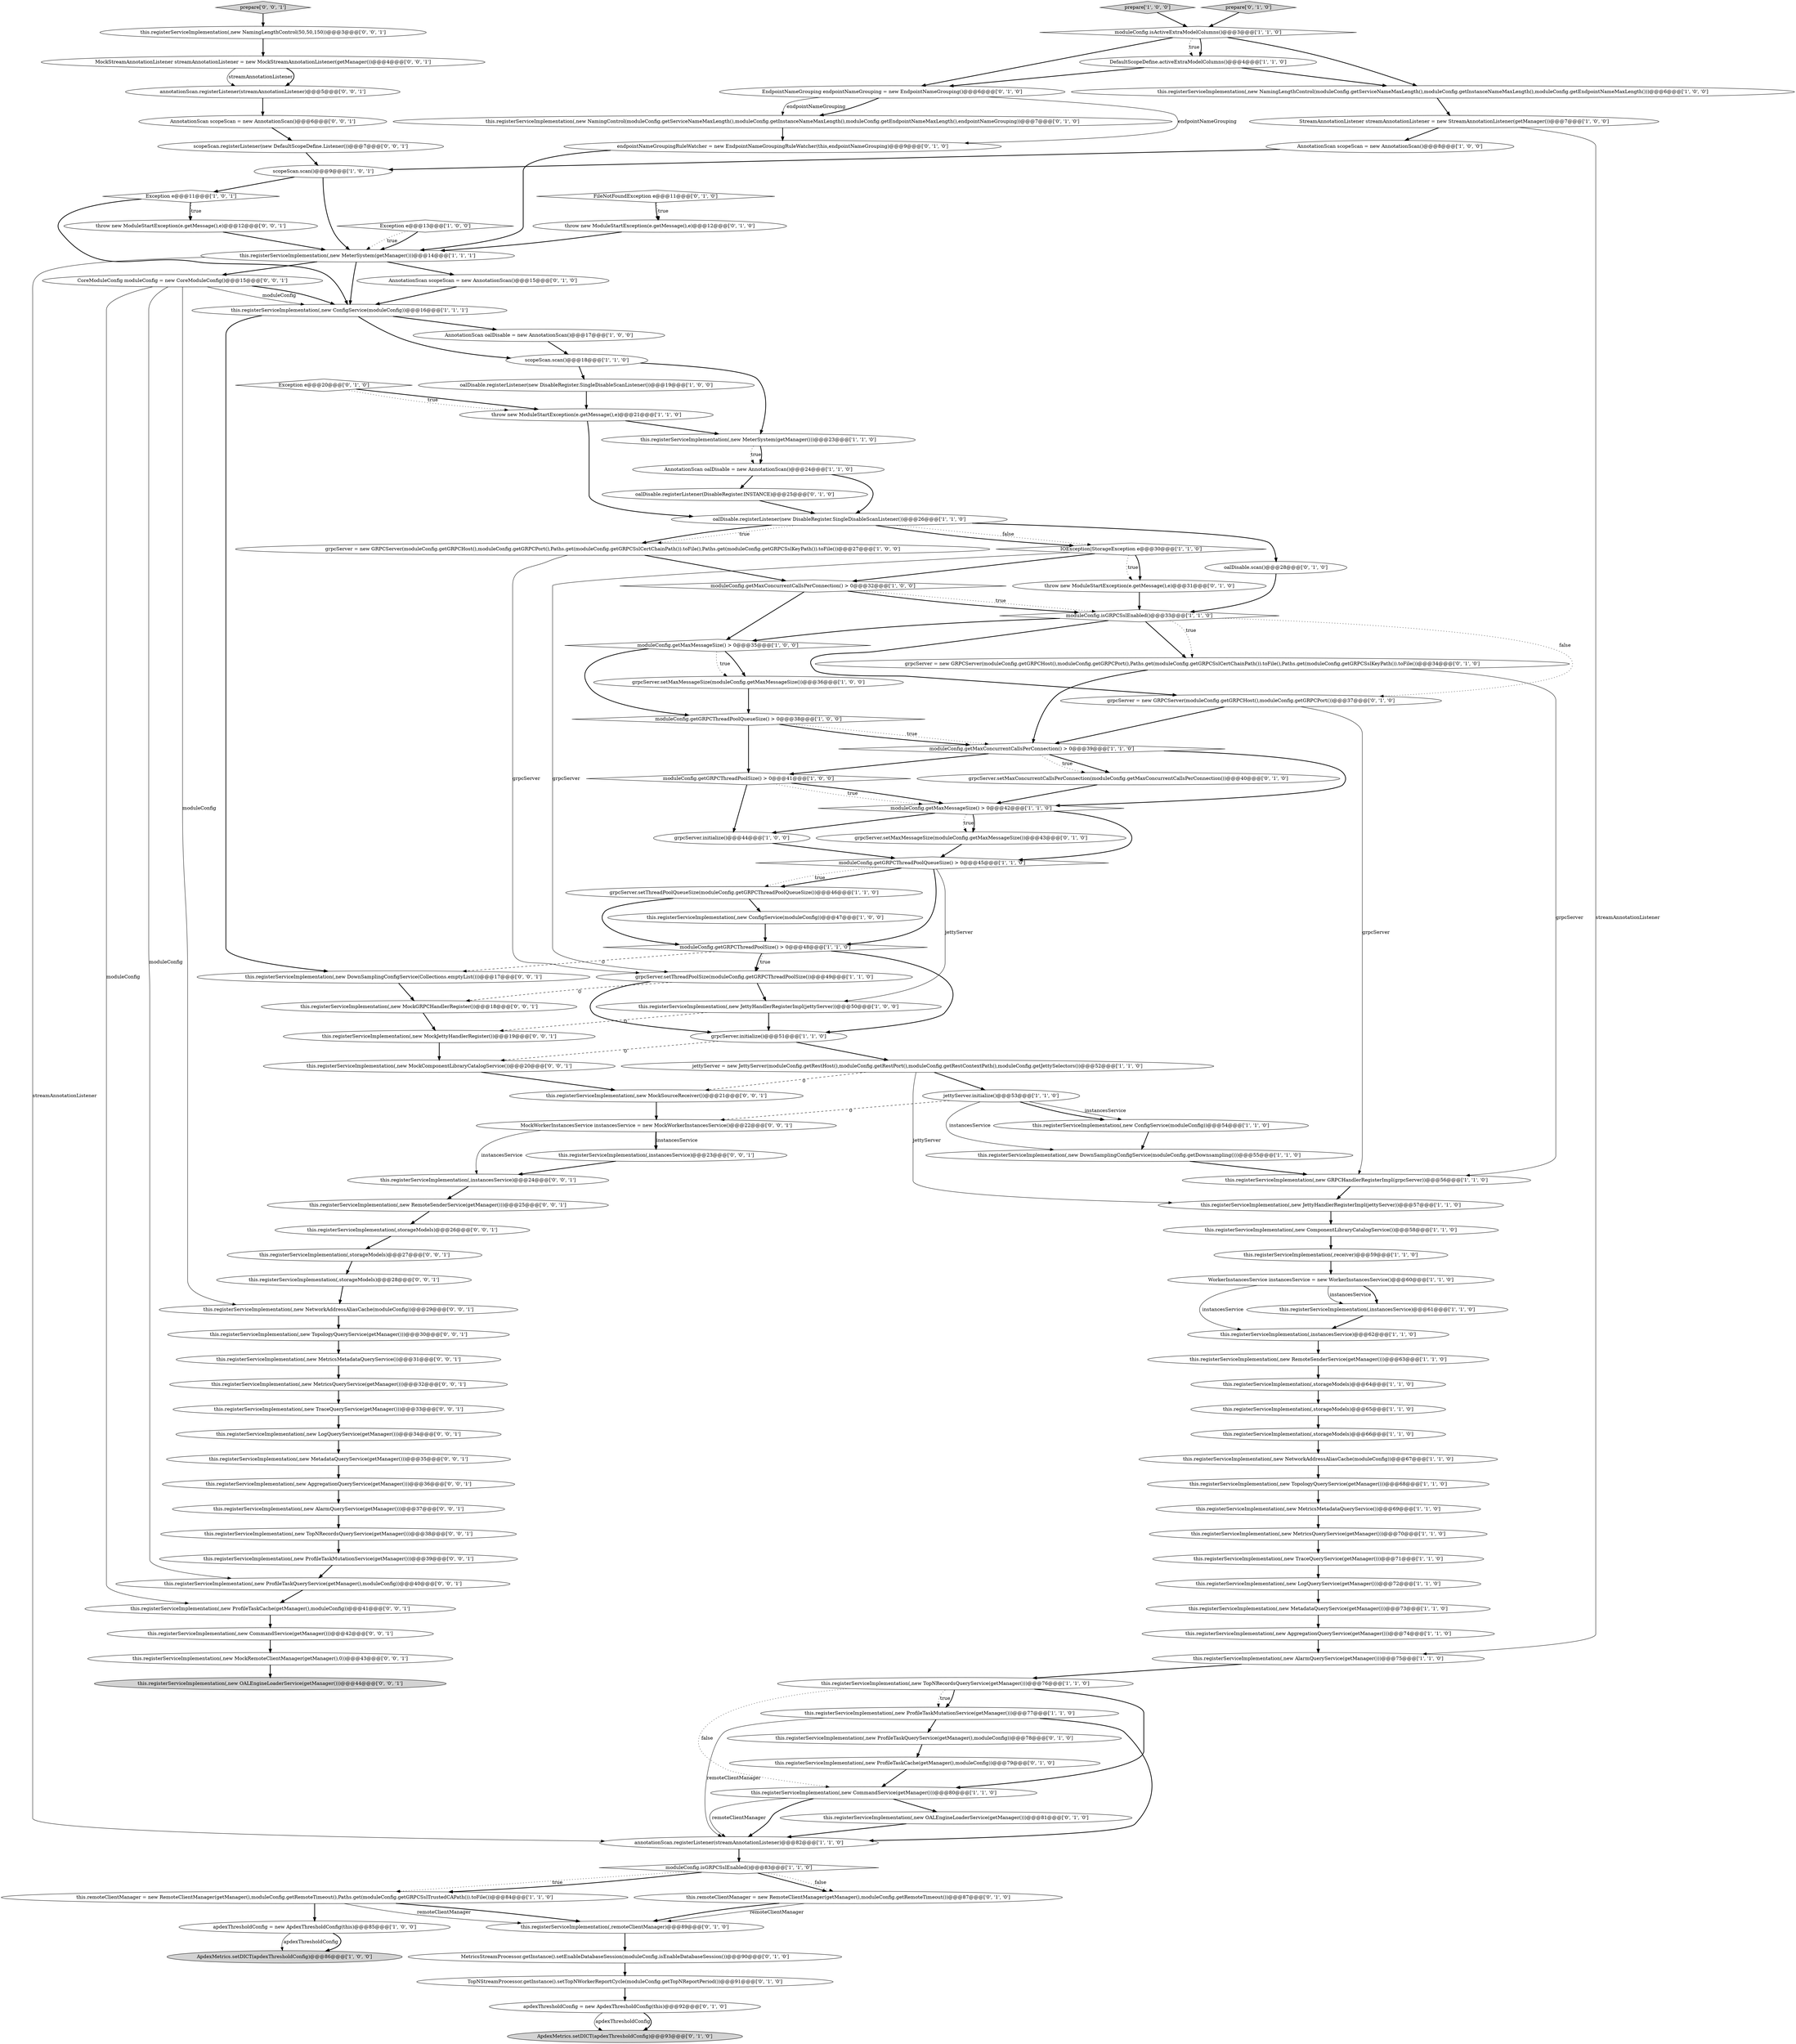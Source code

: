 digraph {
92 [style = filled, label = "this.registerServiceImplementation(,new MockComponentLibraryCatalogService())@@@20@@@['0', '0', '1']", fillcolor = white, shape = ellipse image = "AAA0AAABBB3BBB"];
125 [style = filled, label = "this.registerServiceImplementation(,new NamingLengthControl(50,50,150))@@@3@@@['0', '0', '1']", fillcolor = white, shape = ellipse image = "AAA0AAABBB3BBB"];
74 [style = filled, label = "grpcServer = new GRPCServer(moduleConfig.getGRPCHost(),moduleConfig.getGRPCPort(),Paths.get(moduleConfig.getGRPCSslCertChainPath()).toFile(),Paths.get(moduleConfig.getGRPCSslKeyPath()).toFile())@@@34@@@['0', '1', '0']", fillcolor = white, shape = ellipse image = "AAA0AAABBB2BBB"];
101 [style = filled, label = "this.registerServiceImplementation(,new MockRemoteClientManager(getManager(),0))@@@43@@@['0', '0', '1']", fillcolor = white, shape = ellipse image = "AAA0AAABBB3BBB"];
42 [style = filled, label = "this.registerServiceImplementation(,new MeterSystem(getManager()))@@@23@@@['1', '1', '0']", fillcolor = white, shape = ellipse image = "AAA0AAABBB1BBB"];
112 [style = filled, label = "this.registerServiceImplementation(,new MockJettyHandlerRegister())@@@19@@@['0', '0', '1']", fillcolor = white, shape = ellipse image = "AAA0AAABBB3BBB"];
106 [style = filled, label = "this.registerServiceImplementation(,new MetadataQueryService(getManager()))@@@35@@@['0', '0', '1']", fillcolor = white, shape = ellipse image = "AAA0AAABBB3BBB"];
12 [style = filled, label = "this.registerServiceImplementation(,new MetadataQueryService(getManager()))@@@73@@@['1', '1', '0']", fillcolor = white, shape = ellipse image = "AAA0AAABBB1BBB"];
102 [style = filled, label = "this.registerServiceImplementation(,new LogQueryService(getManager()))@@@34@@@['0', '0', '1']", fillcolor = white, shape = ellipse image = "AAA0AAABBB3BBB"];
120 [style = filled, label = "prepare['0', '0', '1']", fillcolor = lightgray, shape = diamond image = "AAA0AAABBB3BBB"];
99 [style = filled, label = "annotationScan.registerListener(streamAnnotationListener)@@@5@@@['0', '0', '1']", fillcolor = white, shape = ellipse image = "AAA0AAABBB3BBB"];
46 [style = filled, label = "this.registerServiceImplementation(,new NetworkAddressAliasCache(moduleConfig))@@@67@@@['1', '1', '0']", fillcolor = white, shape = ellipse image = "AAA0AAABBB1BBB"];
100 [style = filled, label = "CoreModuleConfig moduleConfig = new CoreModuleConfig()@@@15@@@['0', '0', '1']", fillcolor = white, shape = ellipse image = "AAA0AAABBB3BBB"];
60 [style = filled, label = "this.registerServiceImplementation(,new MeterSystem(getManager()))@@@14@@@['1', '1', '1']", fillcolor = white, shape = ellipse image = "AAA0AAABBB1BBB"];
80 [style = filled, label = "this.registerServiceImplementation(,remoteClientManager)@@@89@@@['0', '1', '0']", fillcolor = white, shape = ellipse image = "AAA0AAABBB2BBB"];
105 [style = filled, label = "this.registerServiceImplementation(,new TopologyQueryService(getManager()))@@@30@@@['0', '0', '1']", fillcolor = white, shape = ellipse image = "AAA0AAABBB3BBB"];
55 [style = filled, label = "scopeScan.scan()@@@18@@@['1', '1', '0']", fillcolor = white, shape = ellipse image = "AAA0AAABBB1BBB"];
71 [style = filled, label = "grpcServer.setMaxConcurrentCallsPerConnection(moduleConfig.getMaxConcurrentCallsPerConnection())@@@40@@@['0', '1', '0']", fillcolor = white, shape = ellipse image = "AAA0AAABBB2BBB"];
28 [style = filled, label = "this.registerServiceImplementation(,new AggregationQueryService(getManager()))@@@74@@@['1', '1', '0']", fillcolor = white, shape = ellipse image = "AAA0AAABBB1BBB"];
31 [style = filled, label = "scopeScan.scan()@@@9@@@['1', '0', '1']", fillcolor = white, shape = ellipse image = "AAA0AAABBB1BBB"];
49 [style = filled, label = "grpcServer.setMaxMessageSize(moduleConfig.getMaxMessageSize())@@@36@@@['1', '0', '0']", fillcolor = white, shape = ellipse image = "AAA0AAABBB1BBB"];
29 [style = filled, label = "this.registerServiceImplementation(,new JettyHandlerRegisterImpl(jettyServer))@@@50@@@['1', '0', '0']", fillcolor = white, shape = ellipse image = "AAA0AAABBB1BBB"];
53 [style = filled, label = "this.registerServiceImplementation(,storageModels)@@@65@@@['1', '1', '0']", fillcolor = white, shape = ellipse image = "AAA0AAABBB1BBB"];
94 [style = filled, label = "this.registerServiceImplementation(,new ProfileTaskMutationService(getManager()))@@@39@@@['0', '0', '1']", fillcolor = white, shape = ellipse image = "AAA0AAABBB3BBB"];
86 [style = filled, label = "this.registerServiceImplementation(,new NamingControl(moduleConfig.getServiceNameMaxLength(),moduleConfig.getInstanceNameMaxLength(),moduleConfig.getEndpointNameMaxLength(),endpointNameGrouping))@@@7@@@['0', '1', '0']", fillcolor = white, shape = ellipse image = "AAA1AAABBB2BBB"];
107 [style = filled, label = "scopeScan.registerListener(new DefaultScopeDefine.Listener())@@@7@@@['0', '0', '1']", fillcolor = white, shape = ellipse image = "AAA0AAABBB3BBB"];
73 [style = filled, label = "throw new ModuleStartException(e.getMessage(),e)@@@31@@@['0', '1', '0']", fillcolor = white, shape = ellipse image = "AAA0AAABBB2BBB"];
84 [style = filled, label = "prepare['0', '1', '0']", fillcolor = lightgray, shape = diamond image = "AAA0AAABBB2BBB"];
63 [style = filled, label = "this.registerServiceImplementation(,new GRPCHandlerRegisterImpl(grpcServer))@@@56@@@['1', '1', '0']", fillcolor = white, shape = ellipse image = "AAA0AAABBB1BBB"];
52 [style = filled, label = "jettyServer = new JettyServer(moduleConfig.getRestHost(),moduleConfig.getRestPort(),moduleConfig.getRestContextPath(),moduleConfig.getJettySelectors())@@@52@@@['1', '1', '0']", fillcolor = white, shape = ellipse image = "AAA0AAABBB1BBB"];
67 [style = filled, label = "throw new ModuleStartException(e.getMessage(),e)@@@21@@@['1', '1', '0']", fillcolor = white, shape = ellipse image = "AAA0AAABBB1BBB"];
38 [style = filled, label = "this.registerServiceImplementation(,instancesService)@@@61@@@['1', '1', '0']", fillcolor = white, shape = ellipse image = "AAA0AAABBB1BBB"];
2 [style = filled, label = "moduleConfig.isActiveExtraModelColumns()@@@3@@@['1', '1', '0']", fillcolor = white, shape = diamond image = "AAA0AAABBB1BBB"];
10 [style = filled, label = "Exception e@@@13@@@['1', '0', '0']", fillcolor = white, shape = diamond image = "AAA0AAABBB1BBB"];
27 [style = filled, label = "this.registerServiceImplementation(,instancesService)@@@62@@@['1', '1', '0']", fillcolor = white, shape = ellipse image = "AAA0AAABBB1BBB"];
81 [style = filled, label = "MetricsStreamProcessor.getInstance().setEnableDatabaseSession(moduleConfig.isEnableDatabaseSession())@@@90@@@['0', '1', '0']", fillcolor = white, shape = ellipse image = "AAA0AAABBB2BBB"];
93 [style = filled, label = "this.registerServiceImplementation(,instancesService)@@@24@@@['0', '0', '1']", fillcolor = white, shape = ellipse image = "AAA0AAABBB3BBB"];
95 [style = filled, label = "this.registerServiceImplementation(,new MetricsQueryService(getManager()))@@@32@@@['0', '0', '1']", fillcolor = white, shape = ellipse image = "AAA0AAABBB3BBB"];
22 [style = filled, label = "IOException|StorageException e@@@30@@@['1', '1', '0']", fillcolor = white, shape = diamond image = "AAA0AAABBB1BBB"];
20 [style = filled, label = "moduleConfig.getMaxConcurrentCallsPerConnection() > 0@@@39@@@['1', '1', '0']", fillcolor = white, shape = diamond image = "AAA0AAABBB1BBB"];
126 [style = filled, label = "this.registerServiceImplementation(,new AggregationQueryService(getManager()))@@@36@@@['0', '0', '1']", fillcolor = white, shape = ellipse image = "AAA0AAABBB3BBB"];
68 [style = filled, label = "grpcServer.setMaxMessageSize(moduleConfig.getMaxMessageSize())@@@43@@@['0', '1', '0']", fillcolor = white, shape = ellipse image = "AAA0AAABBB2BBB"];
69 [style = filled, label = "AnnotationScan scopeScan = new AnnotationScan()@@@15@@@['0', '1', '0']", fillcolor = white, shape = ellipse image = "AAA0AAABBB2BBB"];
124 [style = filled, label = "AnnotationScan scopeScan = new AnnotationScan()@@@6@@@['0', '0', '1']", fillcolor = white, shape = ellipse image = "AAA0AAABBB3BBB"];
82 [style = filled, label = "ApdexMetrics.setDICT(apdexThresholdConfig)@@@93@@@['0', '1', '0']", fillcolor = lightgray, shape = ellipse image = "AAA0AAABBB2BBB"];
87 [style = filled, label = "grpcServer = new GRPCServer(moduleConfig.getGRPCHost(),moduleConfig.getGRPCPort())@@@37@@@['0', '1', '0']", fillcolor = white, shape = ellipse image = "AAA0AAABBB2BBB"];
0 [style = filled, label = "moduleConfig.getMaxConcurrentCallsPerConnection() > 0@@@32@@@['1', '0', '0']", fillcolor = white, shape = diamond image = "AAA0AAABBB1BBB"];
32 [style = filled, label = "this.registerServiceImplementation(,new LogQueryService(getManager()))@@@72@@@['1', '1', '0']", fillcolor = white, shape = ellipse image = "AAA0AAABBB1BBB"];
17 [style = filled, label = "this.remoteClientManager = new RemoteClientManager(getManager(),moduleConfig.getRemoteTimeout(),Paths.get(moduleConfig.getGRPCSslTrustedCAPath()).toFile())@@@84@@@['1', '1', '0']", fillcolor = white, shape = ellipse image = "AAA0AAABBB1BBB"];
25 [style = filled, label = "ApdexMetrics.setDICT(apdexThresholdConfig)@@@86@@@['1', '0', '0']", fillcolor = lightgray, shape = ellipse image = "AAA0AAABBB1BBB"];
8 [style = filled, label = "moduleConfig.getGRPCThreadPoolQueueSize() > 0@@@38@@@['1', '0', '0']", fillcolor = white, shape = diamond image = "AAA0AAABBB1BBB"];
47 [style = filled, label = "this.registerServiceImplementation(,new ConfigService(moduleConfig))@@@16@@@['1', '1', '1']", fillcolor = white, shape = ellipse image = "AAA0AAABBB1BBB"];
111 [style = filled, label = "this.registerServiceImplementation(,new TopNRecordsQueryService(getManager()))@@@38@@@['0', '0', '1']", fillcolor = white, shape = ellipse image = "AAA0AAABBB3BBB"];
89 [style = filled, label = "oalDisable.registerListener(DisableRegister.INSTANCE)@@@25@@@['0', '1', '0']", fillcolor = white, shape = ellipse image = "AAA0AAABBB2BBB"];
61 [style = filled, label = "this.registerServiceImplementation(,new ConfigService(moduleConfig))@@@47@@@['1', '0', '0']", fillcolor = white, shape = ellipse image = "AAA0AAABBB1BBB"];
16 [style = filled, label = "this.registerServiceImplementation(,new ConfigService(moduleConfig))@@@54@@@['1', '1', '0']", fillcolor = white, shape = ellipse image = "AAA0AAABBB1BBB"];
13 [style = filled, label = "this.registerServiceImplementation(,new NamingLengthControl(moduleConfig.getServiceNameMaxLength(),moduleConfig.getInstanceNameMaxLength(),moduleConfig.getEndpointNameMaxLength()))@@@6@@@['1', '0', '0']", fillcolor = white, shape = ellipse image = "AAA0AAABBB1BBB"];
23 [style = filled, label = "this.registerServiceImplementation(,storageModels)@@@64@@@['1', '1', '0']", fillcolor = white, shape = ellipse image = "AAA0AAABBB1BBB"];
114 [style = filled, label = "throw new ModuleStartException(e.getMessage(),e)@@@12@@@['0', '0', '1']", fillcolor = white, shape = ellipse image = "AAA0AAABBB3BBB"];
7 [style = filled, label = "grpcServer = new GRPCServer(moduleConfig.getGRPCHost(),moduleConfig.getGRPCPort(),Paths.get(moduleConfig.getGRPCSslCertChainPath()).toFile(),Paths.get(moduleConfig.getGRPCSslKeyPath()).toFile())@@@27@@@['1', '0', '0']", fillcolor = white, shape = ellipse image = "AAA0AAABBB1BBB"];
14 [style = filled, label = "apdexThresholdConfig = new ApdexThresholdConfig(this)@@@85@@@['1', '0', '0']", fillcolor = white, shape = ellipse image = "AAA0AAABBB1BBB"];
79 [style = filled, label = "oalDisable.scan()@@@28@@@['0', '1', '0']", fillcolor = white, shape = ellipse image = "AAA0AAABBB2BBB"];
123 [style = filled, label = "this.registerServiceImplementation(,new RemoteSenderService(getManager()))@@@25@@@['0', '0', '1']", fillcolor = white, shape = ellipse image = "AAA0AAABBB3BBB"];
1 [style = filled, label = "moduleConfig.getGRPCThreadPoolQueueSize() > 0@@@45@@@['1', '1', '0']", fillcolor = white, shape = diamond image = "AAA0AAABBB1BBB"];
45 [style = filled, label = "this.registerServiceImplementation(,new CommandService(getManager()))@@@80@@@['1', '1', '0']", fillcolor = white, shape = ellipse image = "AAA0AAABBB1BBB"];
19 [style = filled, label = "this.registerServiceImplementation(,new TopNRecordsQueryService(getManager()))@@@76@@@['1', '1', '0']", fillcolor = white, shape = ellipse image = "AAA0AAABBB1BBB"];
98 [style = filled, label = "this.registerServiceImplementation(,new ProfileTaskQueryService(getManager(),moduleConfig))@@@40@@@['0', '0', '1']", fillcolor = white, shape = ellipse image = "AAA0AAABBB3BBB"];
34 [style = filled, label = "grpcServer.setThreadPoolQueueSize(moduleConfig.getGRPCThreadPoolQueueSize())@@@46@@@['1', '1', '0']", fillcolor = white, shape = ellipse image = "AAA0AAABBB1BBB"];
62 [style = filled, label = "this.registerServiceImplementation(,receiver)@@@59@@@['1', '1', '0']", fillcolor = white, shape = ellipse image = "AAA0AAABBB1BBB"];
117 [style = filled, label = "this.registerServiceImplementation(,new CommandService(getManager()))@@@42@@@['0', '0', '1']", fillcolor = white, shape = ellipse image = "AAA0AAABBB3BBB"];
66 [style = filled, label = "AnnotationScan oalDisable = new AnnotationScan()@@@17@@@['1', '0', '0']", fillcolor = white, shape = ellipse image = "AAA0AAABBB1BBB"];
109 [style = filled, label = "this.registerServiceImplementation(,storageModels)@@@26@@@['0', '0', '1']", fillcolor = white, shape = ellipse image = "AAA0AAABBB3BBB"];
37 [style = filled, label = "oalDisable.registerListener(new DisableRegister.SingleDisableScanListener())@@@19@@@['1', '0', '0']", fillcolor = white, shape = ellipse image = "AAA0AAABBB1BBB"];
21 [style = filled, label = "moduleConfig.isGRPCSslEnabled()@@@83@@@['1', '1', '0']", fillcolor = white, shape = diamond image = "AAA0AAABBB1BBB"];
90 [style = filled, label = "TopNStreamProcessor.getInstance().setTopNWorkerReportCycle(moduleConfig.getTopNReportPeriod())@@@91@@@['0', '1', '0']", fillcolor = white, shape = ellipse image = "AAA0AAABBB2BBB"];
76 [style = filled, label = "this.remoteClientManager = new RemoteClientManager(getManager(),moduleConfig.getRemoteTimeout())@@@87@@@['0', '1', '0']", fillcolor = white, shape = ellipse image = "AAA0AAABBB2BBB"];
118 [style = filled, label = "this.registerServiceImplementation(,new OALEngineLoaderService(getManager()))@@@44@@@['0', '0', '1']", fillcolor = lightgray, shape = ellipse image = "AAA0AAABBB3BBB"];
85 [style = filled, label = "FileNotFoundException e@@@11@@@['0', '1', '0']", fillcolor = white, shape = diamond image = "AAA1AAABBB2BBB"];
4 [style = filled, label = "moduleConfig.getMaxMessageSize() > 0@@@35@@@['1', '0', '0']", fillcolor = white, shape = diamond image = "AAA0AAABBB1BBB"];
51 [style = filled, label = "AnnotationScan scopeScan = new AnnotationScan()@@@8@@@['1', '0', '0']", fillcolor = white, shape = ellipse image = "AAA0AAABBB1BBB"];
43 [style = filled, label = "this.registerServiceImplementation(,new MetricsQueryService(getManager()))@@@70@@@['1', '1', '0']", fillcolor = white, shape = ellipse image = "AAA0AAABBB1BBB"];
39 [style = filled, label = "AnnotationScan oalDisable = new AnnotationScan()@@@24@@@['1', '1', '0']", fillcolor = white, shape = ellipse image = "AAA0AAABBB1BBB"];
78 [style = filled, label = "this.registerServiceImplementation(,new ProfileTaskCache(getManager(),moduleConfig))@@@79@@@['0', '1', '0']", fillcolor = white, shape = ellipse image = "AAA0AAABBB2BBB"];
36 [style = filled, label = "grpcServer.initialize()@@@44@@@['1', '0', '0']", fillcolor = white, shape = ellipse image = "AAA0AAABBB1BBB"];
48 [style = filled, label = "jettyServer.initialize()@@@53@@@['1', '1', '0']", fillcolor = white, shape = ellipse image = "AAA0AAABBB1BBB"];
50 [style = filled, label = "this.registerServiceImplementation(,new MetricsMetadataQueryService())@@@69@@@['1', '1', '0']", fillcolor = white, shape = ellipse image = "AAA0AAABBB1BBB"];
77 [style = filled, label = "this.registerServiceImplementation(,new ProfileTaskQueryService(getManager(),moduleConfig))@@@78@@@['0', '1', '0']", fillcolor = white, shape = ellipse image = "AAA0AAABBB2BBB"];
88 [style = filled, label = "apdexThresholdConfig = new ApdexThresholdConfig(this)@@@92@@@['0', '1', '0']", fillcolor = white, shape = ellipse image = "AAA0AAABBB2BBB"];
104 [style = filled, label = "this.registerServiceImplementation(,new NetworkAddressAliasCache(moduleConfig))@@@29@@@['0', '0', '1']", fillcolor = white, shape = ellipse image = "AAA0AAABBB3BBB"];
11 [style = filled, label = "this.registerServiceImplementation(,new TopologyQueryService(getManager()))@@@68@@@['1', '1', '0']", fillcolor = white, shape = ellipse image = "AAA0AAABBB1BBB"];
58 [style = filled, label = "moduleConfig.getGRPCThreadPoolSize() > 0@@@41@@@['1', '0', '0']", fillcolor = white, shape = diamond image = "AAA0AAABBB1BBB"];
15 [style = filled, label = "oalDisable.registerListener(new DisableRegister.SingleDisableScanListener())@@@26@@@['1', '1', '0']", fillcolor = white, shape = ellipse image = "AAA0AAABBB1BBB"];
6 [style = filled, label = "moduleConfig.getGRPCThreadPoolSize() > 0@@@48@@@['1', '1', '0']", fillcolor = white, shape = diamond image = "AAA0AAABBB1BBB"];
108 [style = filled, label = "this.registerServiceImplementation(,new MockGRPCHandlerRegister())@@@18@@@['0', '0', '1']", fillcolor = white, shape = ellipse image = "AAA0AAABBB3BBB"];
83 [style = filled, label = "EndpointNameGrouping endpointNameGrouping = new EndpointNameGrouping()@@@6@@@['0', '1', '0']", fillcolor = white, shape = ellipse image = "AAA0AAABBB2BBB"];
110 [style = filled, label = "MockStreamAnnotationListener streamAnnotationListener = new MockStreamAnnotationListener(getManager())@@@4@@@['0', '0', '1']", fillcolor = white, shape = ellipse image = "AAA0AAABBB3BBB"];
70 [style = filled, label = "throw new ModuleStartException(e.getMessage(),e)@@@12@@@['0', '1', '0']", fillcolor = white, shape = ellipse image = "AAA1AAABBB2BBB"];
54 [style = filled, label = "this.registerServiceImplementation(,new DownSamplingConfigService(moduleConfig.getDownsampling()))@@@55@@@['1', '1', '0']", fillcolor = white, shape = ellipse image = "AAA0AAABBB1BBB"];
57 [style = filled, label = "annotationScan.registerListener(streamAnnotationListener)@@@82@@@['1', '1', '0']", fillcolor = white, shape = ellipse image = "AAA0AAABBB1BBB"];
24 [style = filled, label = "this.registerServiceImplementation(,new TraceQueryService(getManager()))@@@71@@@['1', '1', '0']", fillcolor = white, shape = ellipse image = "AAA0AAABBB1BBB"];
122 [style = filled, label = "this.registerServiceImplementation(,new TraceQueryService(getManager()))@@@33@@@['0', '0', '1']", fillcolor = white, shape = ellipse image = "AAA0AAABBB3BBB"];
56 [style = filled, label = "grpcServer.initialize()@@@51@@@['1', '1', '0']", fillcolor = white, shape = ellipse image = "AAA0AAABBB1BBB"];
91 [style = filled, label = "Exception e@@@20@@@['0', '1', '0']", fillcolor = white, shape = diamond image = "AAA0AAABBB2BBB"];
64 [style = filled, label = "this.registerServiceImplementation(,new JettyHandlerRegisterImpl(jettyServer))@@@57@@@['1', '1', '0']", fillcolor = white, shape = ellipse image = "AAA0AAABBB1BBB"];
40 [style = filled, label = "this.registerServiceImplementation(,new ComponentLibraryCatalogService())@@@58@@@['1', '1', '0']", fillcolor = white, shape = ellipse image = "AAA0AAABBB1BBB"];
65 [style = filled, label = "Exception e@@@11@@@['1', '0', '1']", fillcolor = white, shape = diamond image = "AAA0AAABBB1BBB"];
26 [style = filled, label = "prepare['1', '0', '0']", fillcolor = lightgray, shape = diamond image = "AAA0AAABBB1BBB"];
116 [style = filled, label = "this.registerServiceImplementation(,new MockSourceReceiver())@@@21@@@['0', '0', '1']", fillcolor = white, shape = ellipse image = "AAA0AAABBB3BBB"];
30 [style = filled, label = "moduleConfig.getMaxMessageSize() > 0@@@42@@@['1', '1', '0']", fillcolor = white, shape = diamond image = "AAA0AAABBB1BBB"];
18 [style = filled, label = "this.registerServiceImplementation(,new RemoteSenderService(getManager()))@@@63@@@['1', '1', '0']", fillcolor = white, shape = ellipse image = "AAA0AAABBB1BBB"];
35 [style = filled, label = "StreamAnnotationListener streamAnnotationListener = new StreamAnnotationListener(getManager())@@@7@@@['1', '0', '0']", fillcolor = white, shape = ellipse image = "AAA0AAABBB1BBB"];
119 [style = filled, label = "this.registerServiceImplementation(,instancesService)@@@23@@@['0', '0', '1']", fillcolor = white, shape = ellipse image = "AAA0AAABBB3BBB"];
127 [style = filled, label = "this.registerServiceImplementation(,new MetricsMetadataQueryService())@@@31@@@['0', '0', '1']", fillcolor = white, shape = ellipse image = "AAA0AAABBB3BBB"];
33 [style = filled, label = "DefaultScopeDefine.activeExtraModelColumns()@@@4@@@['1', '1', '0']", fillcolor = white, shape = ellipse image = "AAA0AAABBB1BBB"];
75 [style = filled, label = "endpointNameGroupingRuleWatcher = new EndpointNameGroupingRuleWatcher(this,endpointNameGrouping)@@@9@@@['0', '1', '0']", fillcolor = white, shape = ellipse image = "AAA1AAABBB2BBB"];
3 [style = filled, label = "moduleConfig.isGRPCSslEnabled()@@@33@@@['1', '1', '0']", fillcolor = white, shape = diamond image = "AAA0AAABBB1BBB"];
9 [style = filled, label = "grpcServer.setThreadPoolSize(moduleConfig.getGRPCThreadPoolSize())@@@49@@@['1', '1', '0']", fillcolor = white, shape = ellipse image = "AAA0AAABBB1BBB"];
59 [style = filled, label = "this.registerServiceImplementation(,storageModels)@@@66@@@['1', '1', '0']", fillcolor = white, shape = ellipse image = "AAA0AAABBB1BBB"];
5 [style = filled, label = "WorkerInstancesService instancesService = new WorkerInstancesService()@@@60@@@['1', '1', '0']", fillcolor = white, shape = ellipse image = "AAA0AAABBB1BBB"];
44 [style = filled, label = "this.registerServiceImplementation(,new AlarmQueryService(getManager()))@@@75@@@['1', '1', '0']", fillcolor = white, shape = ellipse image = "AAA0AAABBB1BBB"];
121 [style = filled, label = "MockWorkerInstancesService instancesService = new MockWorkerInstancesService()@@@22@@@['0', '0', '1']", fillcolor = white, shape = ellipse image = "AAA0AAABBB3BBB"];
113 [style = filled, label = "this.registerServiceImplementation(,storageModels)@@@27@@@['0', '0', '1']", fillcolor = white, shape = ellipse image = "AAA0AAABBB3BBB"];
96 [style = filled, label = "this.registerServiceImplementation(,new AlarmQueryService(getManager()))@@@37@@@['0', '0', '1']", fillcolor = white, shape = ellipse image = "AAA0AAABBB3BBB"];
115 [style = filled, label = "this.registerServiceImplementation(,storageModels)@@@28@@@['0', '0', '1']", fillcolor = white, shape = ellipse image = "AAA0AAABBB3BBB"];
103 [style = filled, label = "this.registerServiceImplementation(,new DownSamplingConfigService(Collections.emptyList()))@@@17@@@['0', '0', '1']", fillcolor = white, shape = ellipse image = "AAA0AAABBB3BBB"];
41 [style = filled, label = "this.registerServiceImplementation(,new ProfileTaskMutationService(getManager()))@@@77@@@['1', '1', '0']", fillcolor = white, shape = ellipse image = "AAA0AAABBB1BBB"];
72 [style = filled, label = "this.registerServiceImplementation(,new OALEngineLoaderService(getManager()))@@@81@@@['0', '1', '0']", fillcolor = white, shape = ellipse image = "AAA0AAABBB2BBB"];
97 [style = filled, label = "this.registerServiceImplementation(,new ProfileTaskCache(getManager(),moduleConfig))@@@41@@@['0', '0', '1']", fillcolor = white, shape = ellipse image = "AAA0AAABBB3BBB"];
59->46 [style = bold, label=""];
88->82 [style = solid, label="apdexThresholdConfig"];
124->107 [style = bold, label=""];
24->32 [style = bold, label=""];
12->28 [style = bold, label=""];
100->104 [style = solid, label="moduleConfig"];
0->4 [style = bold, label=""];
116->121 [style = bold, label=""];
26->2 [style = bold, label=""];
92->116 [style = bold, label=""];
47->66 [style = bold, label=""];
60->47 [style = bold, label=""];
86->75 [style = bold, label=""];
76->80 [style = solid, label="remoteClientManager"];
102->106 [style = bold, label=""];
40->62 [style = bold, label=""];
34->61 [style = bold, label=""];
17->14 [style = bold, label=""];
15->22 [style = bold, label=""];
37->67 [style = bold, label=""];
4->8 [style = bold, label=""];
30->68 [style = dotted, label="true"];
21->76 [style = bold, label=""];
119->93 [style = bold, label=""];
75->60 [style = bold, label=""];
39->89 [style = bold, label=""];
56->52 [style = bold, label=""];
112->92 [style = bold, label=""];
103->108 [style = bold, label=""];
20->30 [style = bold, label=""];
74->20 [style = bold, label=""];
60->100 [style = bold, label=""];
72->57 [style = bold, label=""];
7->0 [style = bold, label=""];
2->33 [style = bold, label=""];
60->69 [style = bold, label=""];
35->51 [style = bold, label=""];
55->37 [style = bold, label=""];
57->21 [style = bold, label=""];
71->30 [style = bold, label=""];
45->72 [style = bold, label=""];
15->7 [style = dotted, label="true"];
33->83 [style = bold, label=""];
88->82 [style = bold, label=""];
114->60 [style = bold, label=""];
100->98 [style = solid, label="moduleConfig"];
52->116 [style = dashed, label="0"];
63->64 [style = bold, label=""];
104->105 [style = bold, label=""];
84->2 [style = bold, label=""];
42->39 [style = dotted, label="true"];
61->6 [style = bold, label=""];
16->54 [style = bold, label=""];
5->38 [style = bold, label=""];
60->57 [style = solid, label="streamAnnotationListener"];
47->55 [style = bold, label=""];
8->20 [style = bold, label=""];
48->16 [style = solid, label="instancesService"];
100->47 [style = solid, label="moduleConfig"];
85->70 [style = bold, label=""];
62->5 [style = bold, label=""];
3->87 [style = dotted, label="false"];
50->43 [style = bold, label=""];
67->42 [style = bold, label=""];
20->71 [style = bold, label=""];
41->57 [style = bold, label=""];
100->97 [style = solid, label="moduleConfig"];
1->29 [style = solid, label="jettyServer"];
110->99 [style = solid, label="streamAnnotationListener"];
41->77 [style = bold, label=""];
121->119 [style = solid, label="instancesService"];
56->92 [style = dashed, label="0"];
89->15 [style = bold, label=""];
117->101 [style = bold, label=""];
3->87 [style = bold, label=""];
87->20 [style = bold, label=""];
21->17 [style = dotted, label="true"];
65->47 [style = bold, label=""];
35->44 [style = solid, label="streamAnnotationListener"];
49->8 [style = bold, label=""];
8->20 [style = dotted, label="true"];
107->31 [style = bold, label=""];
15->7 [style = bold, label=""];
31->60 [style = bold, label=""];
13->35 [style = bold, label=""];
30->68 [style = bold, label=""];
80->81 [style = bold, label=""];
121->119 [style = bold, label=""];
7->9 [style = solid, label="grpcServer"];
3->74 [style = dotted, label="true"];
44->19 [style = bold, label=""];
99->124 [style = bold, label=""];
54->63 [style = bold, label=""];
39->15 [style = bold, label=""];
23->53 [style = bold, label=""];
51->31 [style = bold, label=""];
111->94 [style = bold, label=""];
94->98 [style = bold, label=""];
52->64 [style = solid, label="jettyServer"];
48->54 [style = solid, label="instancesService"];
121->93 [style = solid, label="instancesService"];
30->36 [style = bold, label=""];
97->117 [style = bold, label=""];
20->71 [style = dotted, label="true"];
65->114 [style = dotted, label="true"];
1->34 [style = bold, label=""];
123->109 [style = bold, label=""];
29->56 [style = bold, label=""];
22->9 [style = solid, label="grpcServer"];
41->57 [style = solid, label="remoteClientManager"];
69->47 [style = bold, label=""];
34->6 [style = bold, label=""];
22->0 [style = bold, label=""];
2->13 [style = bold, label=""];
83->86 [style = bold, label=""];
96->111 [style = bold, label=""];
19->45 [style = dotted, label="false"];
29->112 [style = dashed, label="0"];
19->45 [style = bold, label=""];
0->3 [style = dotted, label="true"];
101->118 [style = bold, label=""];
28->44 [style = bold, label=""];
17->80 [style = bold, label=""];
6->103 [style = dashed, label="0"];
0->3 [style = bold, label=""];
46->11 [style = bold, label=""];
11->50 [style = bold, label=""];
91->67 [style = bold, label=""];
9->56 [style = bold, label=""];
48->16 [style = bold, label=""];
106->126 [style = bold, label=""];
1->34 [style = dotted, label="true"];
3->74 [style = bold, label=""];
65->114 [style = bold, label=""];
93->123 [style = bold, label=""];
52->48 [style = bold, label=""];
79->3 [style = bold, label=""];
108->112 [style = bold, label=""];
67->15 [style = bold, label=""];
14->25 [style = bold, label=""];
81->90 [style = bold, label=""];
6->9 [style = dotted, label="true"];
15->79 [style = bold, label=""];
9->29 [style = bold, label=""];
19->41 [style = dotted, label="true"];
66->55 [style = bold, label=""];
30->1 [style = bold, label=""];
73->3 [style = bold, label=""];
113->115 [style = bold, label=""];
45->57 [style = solid, label="remoteClientManager"];
83->75 [style = solid, label="endpointNameGrouping"];
8->58 [style = bold, label=""];
95->122 [style = bold, label=""];
48->121 [style = dashed, label="0"];
6->56 [style = bold, label=""];
5->27 [style = solid, label="instancesService"];
3->4 [style = bold, label=""];
109->113 [style = bold, label=""];
43->24 [style = bold, label=""];
18->23 [style = bold, label=""];
45->57 [style = bold, label=""];
22->73 [style = dotted, label="true"];
105->127 [style = bold, label=""];
42->39 [style = bold, label=""];
120->125 [style = bold, label=""];
32->12 [style = bold, label=""];
126->96 [style = bold, label=""];
85->70 [style = dotted, label="true"];
77->78 [style = bold, label=""];
31->65 [style = bold, label=""];
53->59 [style = bold, label=""];
2->33 [style = dotted, label="true"];
22->73 [style = bold, label=""];
4->49 [style = bold, label=""];
55->42 [style = bold, label=""];
64->40 [style = bold, label=""];
21->17 [style = bold, label=""];
78->45 [style = bold, label=""];
14->25 [style = solid, label="apdexThresholdConfig"];
83->86 [style = solid, label="endpointNameGrouping"];
127->95 [style = bold, label=""];
9->108 [style = dashed, label="0"];
20->58 [style = bold, label=""];
90->88 [style = bold, label=""];
4->49 [style = dotted, label="true"];
76->80 [style = bold, label=""];
1->6 [style = bold, label=""];
98->97 [style = bold, label=""];
21->76 [style = dotted, label="false"];
87->63 [style = solid, label="grpcServer"];
33->13 [style = bold, label=""];
15->22 [style = dotted, label="false"];
6->9 [style = bold, label=""];
70->60 [style = bold, label=""];
115->104 [style = bold, label=""];
68->1 [style = bold, label=""];
58->30 [style = bold, label=""];
47->103 [style = bold, label=""];
36->1 [style = bold, label=""];
17->80 [style = solid, label="remoteClientManager"];
27->18 [style = bold, label=""];
58->36 [style = bold, label=""];
5->38 [style = solid, label="instancesService"];
58->30 [style = dotted, label="true"];
19->41 [style = bold, label=""];
10->60 [style = dotted, label="true"];
122->102 [style = bold, label=""];
125->110 [style = bold, label=""];
100->47 [style = bold, label=""];
91->67 [style = dotted, label="true"];
38->27 [style = bold, label=""];
110->99 [style = bold, label=""];
2->83 [style = bold, label=""];
74->63 [style = solid, label="grpcServer"];
10->60 [style = bold, label=""];
}
